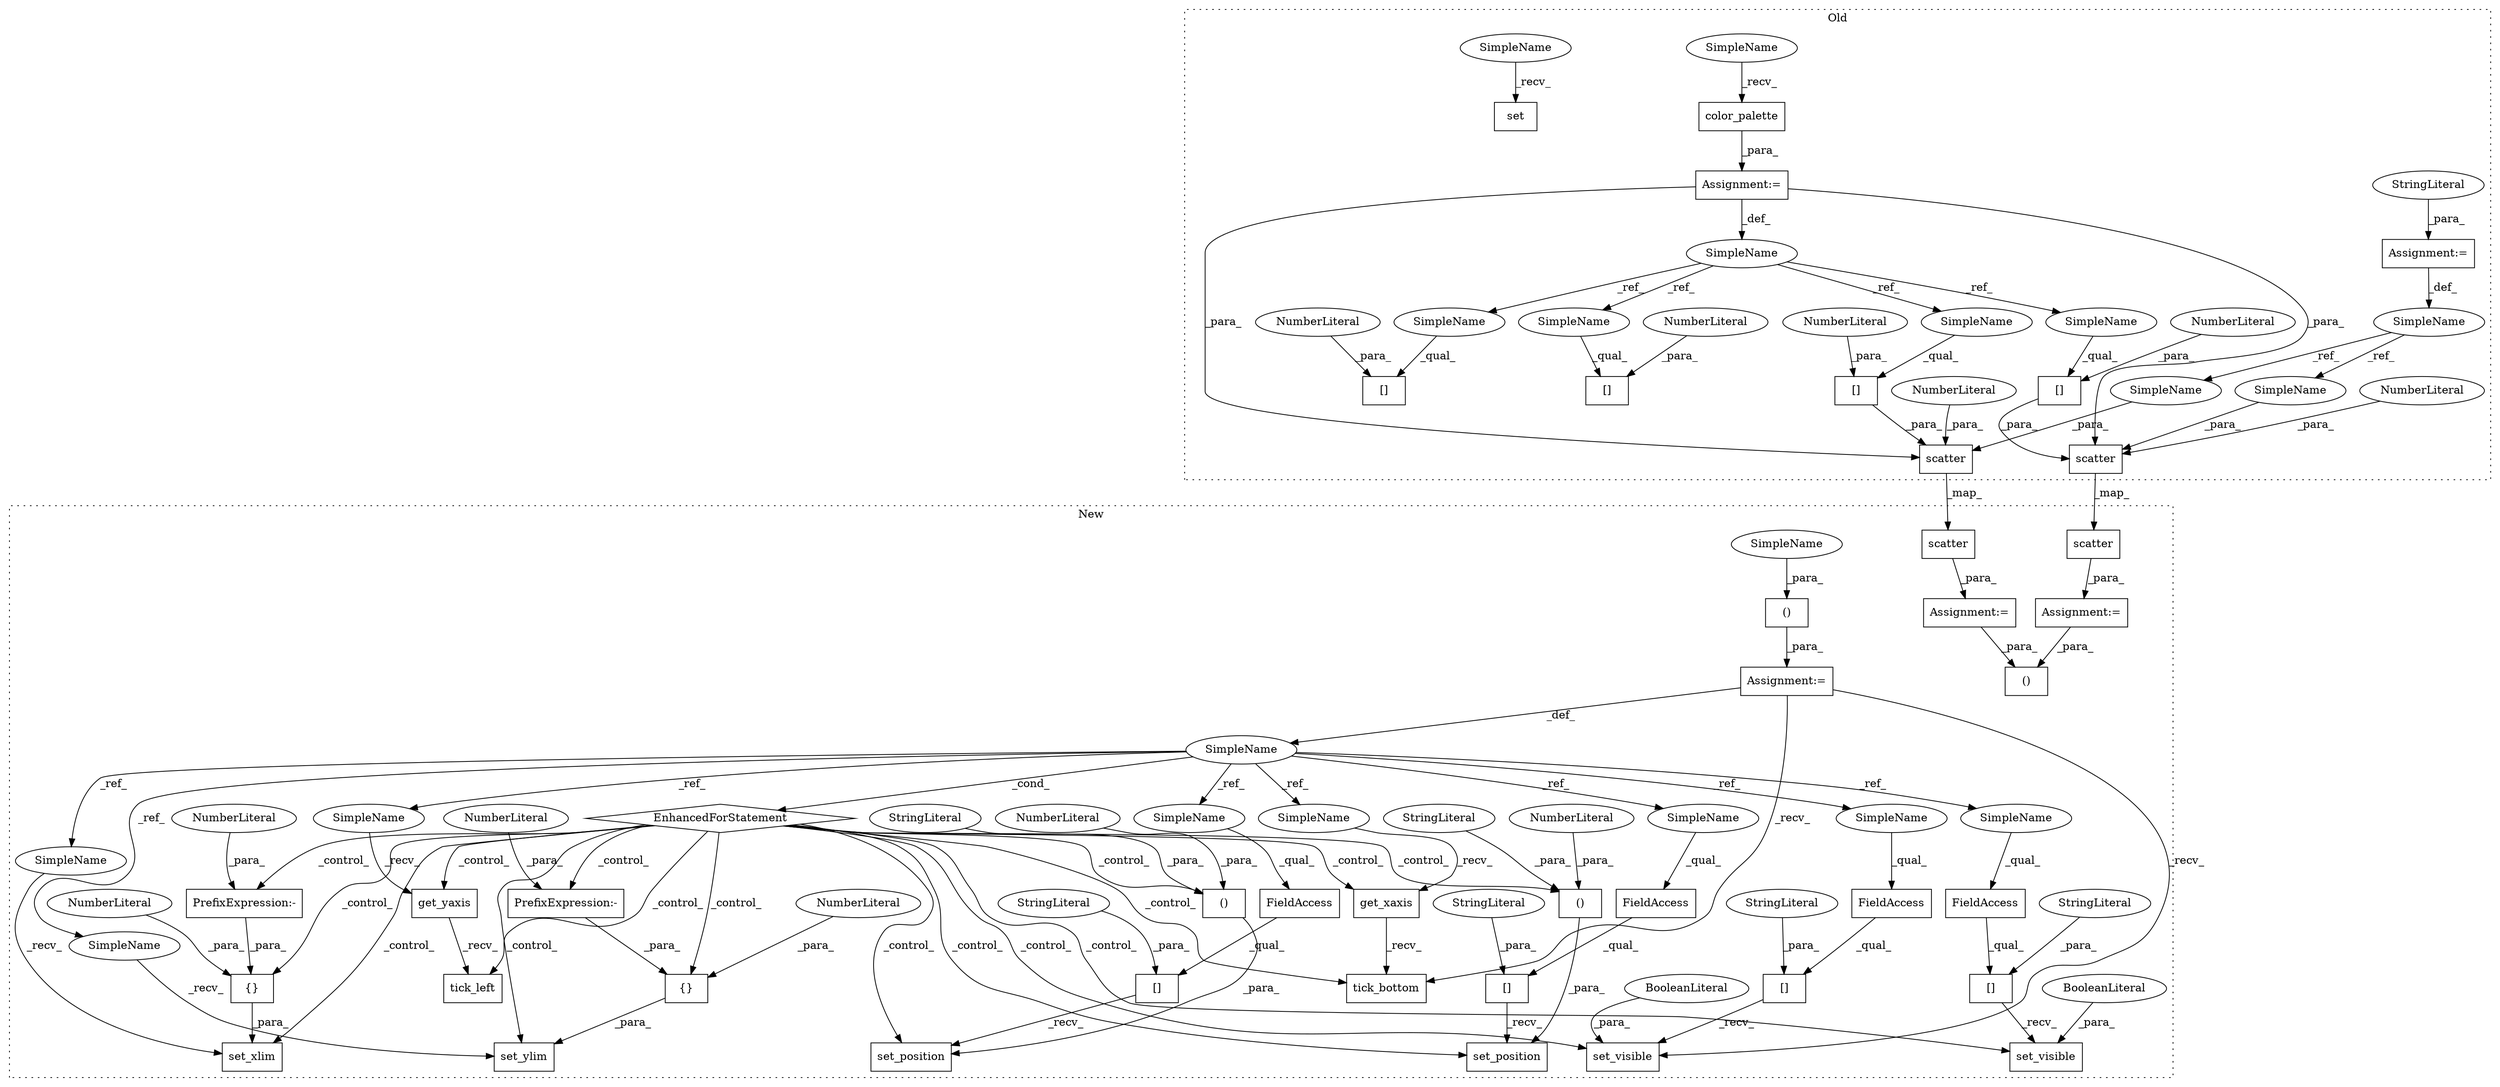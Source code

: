 digraph G {
subgraph cluster0 {
1 [label="color_palette" a="32" s="530" l="15" shape="box"];
9 [label="[]" a="2" s="1147,1156" l="8,1" shape="box"];
15 [label="NumberLiteral" a="34" s="1155" l="1" shape="ellipse"];
17 [label="[]" a="2" s="1013,1022" l="8,1" shape="box"];
19 [label="NumberLiteral" a="34" s="1021" l="1" shape="ellipse"];
20 [label="[]" a="2" s="1344,1353" l="8,1" shape="box"];
23 [label="NumberLiteral" a="34" s="1352" l="1" shape="ellipse"];
29 [label="SimpleName" a="42" s="514" l="7" shape="ellipse"];
47 [label="set" a="32" s="475" l="5" shape="box"];
48 [label="Assignment:=" a="7" s="521" l="1" shape="box"];
53 [label="[]" a="2" s="1506,1515" l="8,1" shape="box"];
54 [label="NumberLiteral" a="34" s="1514" l="1" shape="ellipse"];
56 [label="scatter" a="32" s="1039,1162" l="8,1" shape="box"];
58 [label="NumberLiteral" a="34" s="1158" l="4" shape="ellipse"];
59 [label="SimpleName" a="42" s="486" l="12" shape="ellipse"];
60 [label="scatter" a="32" s="905,1028" l="8,1" shape="box"];
62 [label="NumberLiteral" a="34" s="1024" l="4" shape="ellipse"];
65 [label="Assignment:=" a="7" s="498" l="1" shape="box"];
66 [label="StringLiteral" a="45" s="499" l="9" shape="ellipse"];
67 [label="SimpleName" a="42" s="1134" l="12" shape="ellipse"];
68 [label="SimpleName" a="42" s="1000" l="12" shape="ellipse"];
69 [label="SimpleName" a="42" s="522" l="7" shape="ellipse"];
70 [label="SimpleName" a="42" s="467" l="7" shape="ellipse"];
79 [label="SimpleName" a="42" s="1506" l="7" shape="ellipse"];
80 [label="SimpleName" a="42" s="1344" l="7" shape="ellipse"];
81 [label="SimpleName" a="42" s="1147" l="7" shape="ellipse"];
82 [label="SimpleName" a="42" s="1013" l="7" shape="ellipse"];
label = "Old";
style="dotted";
}
subgraph cluster1 {
2 [label="set_position" a="32" s="1692,1736" l="20,2" shape="box"];
3 [label="SimpleName" a="42" s="1402" l="2" shape="ellipse"];
4 [label="set_visible" a="32" s="1504,1521" l="12,1" shape="box"];
5 [label="set_position" a="32" s="1618,1662" l="20,2" shape="box"];
6 [label="()" a="106" s="1638" l="24" shape="box"];
7 [label="[]" a="2" s="1485,1502" l="10,1" shape="box"];
8 [label="()" a="106" s="1712" l="24" shape="box"];
10 [label="NumberLiteral" a="34" s="1660" l="2" shape="ellipse"];
11 [label="()" a="106" s="1412" l="19" shape="box"];
12 [label="[]" a="2" s="1442,1457" l="10,1" shape="box"];
13 [label="{}" a="4" s="1767,1772" l="1,1" shape="box"];
14 [label="[]" a="2" s="1672,1690" l="10,1" shape="box"];
16 [label="NumberLiteral" a="34" s="1734" l="2" shape="ellipse"];
18 [label="NumberLiteral" a="34" s="1771" l="1" shape="ellipse"];
21 [label="{}" a="4" s="1803,1808" l="1,1" shape="box"];
22 [label="[]" a="2" s="1600,1616" l="10,1" shape="box"];
24 [label="NumberLiteral" a="34" s="1807" l="1" shape="ellipse"];
25 [label="tick_left" a="32" s="1581" l="11" shape="box"];
26 [label="EnhancedForStatement" a="70" s="1345,1431" l="53,3" shape="diamond"];
27 [label="get_xaxis" a="32" s="1533" l="11" shape="box"];
28 [label="BooleanLiteral" a="9" s="1516" l="5" shape="ellipse"];
30 [label="set_visible" a="32" s="1459,1476" l="12,1" shape="box"];
31 [label="BooleanLiteral" a="9" s="1471" l="5" shape="ellipse"];
32 [label="PrefixExpression:-" a="38" s="1804" l="1" shape="box"];
33 [label="NumberLiteral" a="34" s="1805" l="1" shape="ellipse"];
34 [label="StringLiteral" a="45" s="1495" l="7" shape="ellipse"];
35 [label="StringLiteral" a="45" s="1682" l="8" shape="ellipse"];
36 [label="StringLiteral" a="45" s="1610" l="6" shape="ellipse"];
37 [label="StringLiteral" a="45" s="1638" l="9" shape="ellipse"];
38 [label="StringLiteral" a="45" s="1712" l="9" shape="ellipse"];
39 [label="StringLiteral" a="45" s="1452" l="5" shape="ellipse"];
40 [label="get_yaxis" a="32" s="1569" l="11" shape="box"];
41 [label="set_xlim" a="32" s="1749,1773" l="9,1" shape="box"];
42 [label="FieldAccess" a="22" s="1600" l="9" shape="box"];
43 [label="FieldAccess" a="22" s="1672" l="9" shape="box"];
44 [label="set_ylim" a="32" s="1785,1809" l="9,1" shape="box"];
45 [label="FieldAccess" a="22" s="1485" l="9" shape="box"];
46 [label="FieldAccess" a="22" s="1442" l="9" shape="box"];
49 [label="PrefixExpression:-" a="38" s="1768" l="1" shape="box"];
50 [label="NumberLiteral" a="34" s="1769" l="1" shape="ellipse"];
51 [label="Assignment:=" a="7" s="1345,1431" l="53,3" shape="box"];
52 [label="tick_bottom" a="32" s="1545" l="13" shape="box"];
55 [label="scatter" a="32" s="909,1003" l="8,1" shape="box"];
57 [label="()" a="106" s="1836" l="17" shape="box"];
61 [label="scatter" a="32" s="801,895" l="8,1" shape="box"];
63 [label="Assignment:=" a="7" s="796" l="1" shape="box"];
64 [label="Assignment:=" a="7" s="904" l="1" shape="box"];
71 [label="SimpleName" a="42" s="1485" l="2" shape="ellipse"];
72 [label="SimpleName" a="42" s="1566" l="2" shape="ellipse"];
73 [label="SimpleName" a="42" s="1442" l="2" shape="ellipse"];
74 [label="SimpleName" a="42" s="1600" l="2" shape="ellipse"];
75 [label="SimpleName" a="42" s="1672" l="2" shape="ellipse"];
76 [label="SimpleName" a="42" s="1530" l="2" shape="ellipse"];
77 [label="SimpleName" a="42" s="1746" l="2" shape="ellipse"];
78 [label="SimpleName" a="42" s="1782" l="2" shape="ellipse"];
83 [label="SimpleName" a="42" s="1412" l="3" shape="ellipse"];
label = "New";
style="dotted";
}
1 -> 48 [label="_para_"];
3 -> 73 [label="_ref_"];
3 -> 74 [label="_ref_"];
3 -> 76 [label="_ref_"];
3 -> 72 [label="_ref_"];
3 -> 75 [label="_ref_"];
3 -> 71 [label="_ref_"];
3 -> 26 [label="_cond_"];
3 -> 78 [label="_ref_"];
3 -> 77 [label="_ref_"];
6 -> 5 [label="_para_"];
7 -> 4 [label="_recv_"];
8 -> 2 [label="_para_"];
9 -> 56 [label="_para_"];
10 -> 6 [label="_para_"];
11 -> 51 [label="_para_"];
12 -> 30 [label="_recv_"];
13 -> 41 [label="_para_"];
14 -> 2 [label="_recv_"];
15 -> 9 [label="_para_"];
16 -> 8 [label="_para_"];
17 -> 60 [label="_para_"];
18 -> 13 [label="_para_"];
19 -> 17 [label="_para_"];
21 -> 44 [label="_para_"];
22 -> 5 [label="_recv_"];
23 -> 20 [label="_para_"];
24 -> 21 [label="_para_"];
26 -> 52 [label="_control_"];
26 -> 13 [label="_control_"];
26 -> 32 [label="_control_"];
26 -> 40 [label="_control_"];
26 -> 5 [label="_control_"];
26 -> 4 [label="_control_"];
26 -> 21 [label="_control_"];
26 -> 25 [label="_control_"];
26 -> 41 [label="_control_"];
26 -> 27 [label="_control_"];
26 -> 8 [label="_control_"];
26 -> 30 [label="_control_"];
26 -> 6 [label="_control_"];
26 -> 44 [label="_control_"];
26 -> 2 [label="_control_"];
26 -> 49 [label="_control_"];
27 -> 52 [label="_recv_"];
28 -> 4 [label="_para_"];
29 -> 79 [label="_ref_"];
29 -> 81 [label="_ref_"];
29 -> 82 [label="_ref_"];
29 -> 80 [label="_ref_"];
31 -> 30 [label="_para_"];
32 -> 21 [label="_para_"];
33 -> 32 [label="_para_"];
34 -> 7 [label="_para_"];
35 -> 14 [label="_para_"];
36 -> 22 [label="_para_"];
37 -> 6 [label="_para_"];
38 -> 8 [label="_para_"];
39 -> 12 [label="_para_"];
40 -> 25 [label="_recv_"];
42 -> 22 [label="_qual_"];
43 -> 14 [label="_qual_"];
45 -> 7 [label="_qual_"];
46 -> 12 [label="_qual_"];
48 -> 29 [label="_def_"];
48 -> 56 [label="_para_"];
48 -> 60 [label="_para_"];
49 -> 13 [label="_para_"];
50 -> 49 [label="_para_"];
51 -> 52 [label="_recv_"];
51 -> 3 [label="_def_"];
51 -> 30 [label="_recv_"];
54 -> 53 [label="_para_"];
55 -> 64 [label="_para_"];
56 -> 55 [label="_map_"];
58 -> 56 [label="_para_"];
59 -> 67 [label="_ref_"];
59 -> 68 [label="_ref_"];
60 -> 61 [label="_map_"];
61 -> 63 [label="_para_"];
62 -> 60 [label="_para_"];
63 -> 57 [label="_para_"];
64 -> 57 [label="_para_"];
65 -> 59 [label="_def_"];
66 -> 65 [label="_para_"];
67 -> 56 [label="_para_"];
68 -> 60 [label="_para_"];
69 -> 1 [label="_recv_"];
70 -> 47 [label="_recv_"];
71 -> 45 [label="_qual_"];
72 -> 40 [label="_recv_"];
73 -> 46 [label="_qual_"];
74 -> 42 [label="_qual_"];
75 -> 43 [label="_qual_"];
76 -> 27 [label="_recv_"];
77 -> 41 [label="_recv_"];
78 -> 44 [label="_recv_"];
79 -> 53 [label="_qual_"];
80 -> 20 [label="_qual_"];
81 -> 9 [label="_qual_"];
82 -> 17 [label="_qual_"];
83 -> 11 [label="_para_"];
}